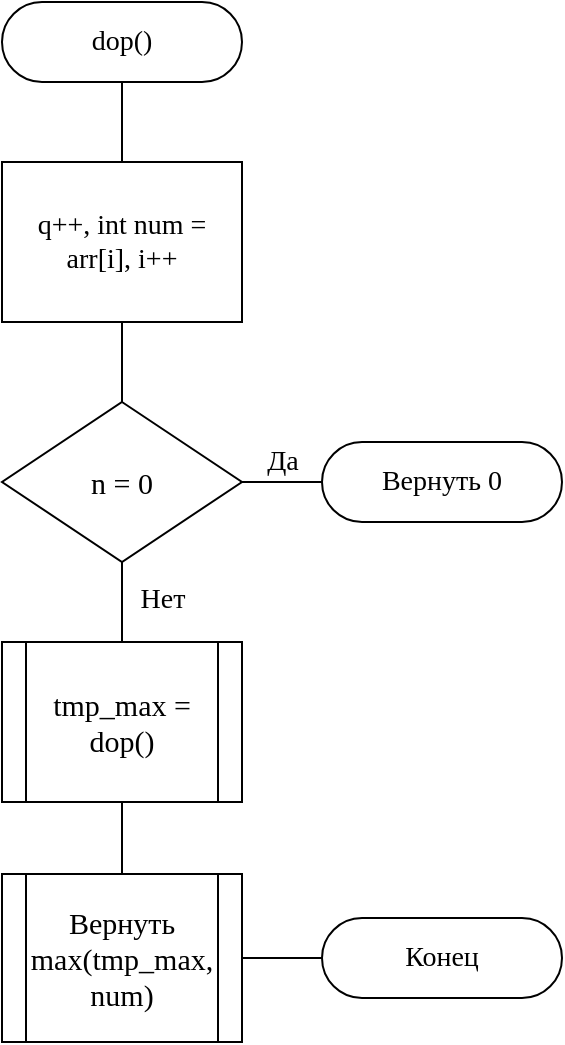 <mxfile version="23.1.5" type="device">
  <diagram name="Страница — 1" id="5aKSt_qhOw6Z1Nbezn-Z">
    <mxGraphModel dx="993" dy="639" grid="1" gridSize="10" guides="1" tooltips="1" connect="1" arrows="1" fold="1" page="1" pageScale="1" pageWidth="649" pageHeight="1011" math="0" shadow="0">
      <root>
        <mxCell id="0" />
        <mxCell id="1" parent="0" />
        <mxCell id="H3CtyR5G66wJu9WSrzPQ-4" style="edgeStyle=orthogonalEdgeStyle;rounded=0;orthogonalLoop=1;jettySize=auto;html=1;exitX=0.5;exitY=0.5;exitDx=0;exitDy=20;exitPerimeter=0;entryX=0.5;entryY=0;entryDx=0;entryDy=0;endArrow=none;endFill=0;fontFamily=Times New Roman;" edge="1" parent="1" source="H3CtyR5G66wJu9WSrzPQ-2" target="H3CtyR5G66wJu9WSrzPQ-3">
          <mxGeometry relative="1" as="geometry" />
        </mxCell>
        <mxCell id="H3CtyR5G66wJu9WSrzPQ-2" value="dop()" style="html=1;dashed=0;whiteSpace=wrap;shape=mxgraph.dfd.start;fontFamily=Times New Roman;fontSize=14;" vertex="1" parent="1">
          <mxGeometry x="40" y="40" width="120" height="40" as="geometry" />
        </mxCell>
        <mxCell id="H3CtyR5G66wJu9WSrzPQ-11" style="edgeStyle=orthogonalEdgeStyle;rounded=0;orthogonalLoop=1;jettySize=auto;html=1;exitX=0.5;exitY=1;exitDx=0;exitDy=0;endArrow=none;endFill=0;" edge="1" parent="1" source="H3CtyR5G66wJu9WSrzPQ-3" target="H3CtyR5G66wJu9WSrzPQ-7">
          <mxGeometry relative="1" as="geometry" />
        </mxCell>
        <mxCell id="H3CtyR5G66wJu9WSrzPQ-3" value="q++, int num = arr[i], i++" style="rounded=0;whiteSpace=wrap;html=1;fontFamily=Times New Roman;fontSize=14;" vertex="1" parent="1">
          <mxGeometry x="40" y="120" width="120" height="80" as="geometry" />
        </mxCell>
        <mxCell id="H3CtyR5G66wJu9WSrzPQ-8" style="edgeStyle=orthogonalEdgeStyle;rounded=0;orthogonalLoop=1;jettySize=auto;html=1;exitX=1;exitY=0.5;exitDx=0;exitDy=0;endArrow=none;endFill=0;" edge="1" parent="1" source="H3CtyR5G66wJu9WSrzPQ-7">
          <mxGeometry relative="1" as="geometry">
            <mxPoint x="200" y="280" as="targetPoint" />
          </mxGeometry>
        </mxCell>
        <mxCell id="H3CtyR5G66wJu9WSrzPQ-10" value="Да" style="edgeLabel;html=1;align=center;verticalAlign=middle;resizable=0;points=[];fontFamily=Times New Roman;fontSize=14;" vertex="1" connectable="0" parent="H3CtyR5G66wJu9WSrzPQ-8">
          <mxGeometry x="-0.013" relative="1" as="geometry">
            <mxPoint y="-10" as="offset" />
          </mxGeometry>
        </mxCell>
        <mxCell id="H3CtyR5G66wJu9WSrzPQ-12" style="edgeStyle=orthogonalEdgeStyle;rounded=0;orthogonalLoop=1;jettySize=auto;html=1;exitX=0.5;exitY=1;exitDx=0;exitDy=0;endArrow=none;endFill=0;" edge="1" parent="1" source="H3CtyR5G66wJu9WSrzPQ-7">
          <mxGeometry relative="1" as="geometry">
            <mxPoint x="100" y="360" as="targetPoint" />
          </mxGeometry>
        </mxCell>
        <mxCell id="H3CtyR5G66wJu9WSrzPQ-13" value="Нет" style="edgeLabel;html=1;align=center;verticalAlign=middle;resizable=0;points=[];fontFamily=Times New Roman;fontSize=14;" vertex="1" connectable="0" parent="H3CtyR5G66wJu9WSrzPQ-12">
          <mxGeometry x="-0.081" y="1" relative="1" as="geometry">
            <mxPoint x="19" as="offset" />
          </mxGeometry>
        </mxCell>
        <mxCell id="H3CtyR5G66wJu9WSrzPQ-7" value="n = 0" style="rhombus;whiteSpace=wrap;html=1;fontFamily=Times New Roman;fontSize=15;" vertex="1" parent="1">
          <mxGeometry x="40" y="240" width="120" height="80" as="geometry" />
        </mxCell>
        <mxCell id="H3CtyR5G66wJu9WSrzPQ-9" value="Вернуть 0" style="html=1;dashed=0;whiteSpace=wrap;shape=mxgraph.dfd.start;fontFamily=Times New Roman;fontSize=14;" vertex="1" parent="1">
          <mxGeometry x="200" y="260" width="120" height="40" as="geometry" />
        </mxCell>
        <mxCell id="H3CtyR5G66wJu9WSrzPQ-16" style="edgeStyle=orthogonalEdgeStyle;rounded=0;orthogonalLoop=1;jettySize=auto;html=1;exitX=0.5;exitY=1;exitDx=0;exitDy=0;entryX=0.5;entryY=0;entryDx=0;entryDy=0;endArrow=none;endFill=0;" edge="1" parent="1" source="H3CtyR5G66wJu9WSrzPQ-14" target="H3CtyR5G66wJu9WSrzPQ-15">
          <mxGeometry relative="1" as="geometry" />
        </mxCell>
        <mxCell id="H3CtyR5G66wJu9WSrzPQ-14" value="tmp_max = dop()" style="shape=process;whiteSpace=wrap;html=1;backgroundOutline=1;fontFamily=Times New Roman;fontSize=15;" vertex="1" parent="1">
          <mxGeometry x="40" y="360" width="120" height="80" as="geometry" />
        </mxCell>
        <mxCell id="H3CtyR5G66wJu9WSrzPQ-15" value="Вернуть max(tmp_max, num)" style="shape=process;whiteSpace=wrap;html=1;backgroundOutline=1;fontFamily=Times New Roman;fontSize=15;" vertex="1" parent="1">
          <mxGeometry x="40" y="476" width="120" height="84" as="geometry" />
        </mxCell>
        <mxCell id="H3CtyR5G66wJu9WSrzPQ-17" value="Конец" style="html=1;dashed=0;whiteSpace=wrap;shape=mxgraph.dfd.start;fontFamily=Times New Roman;fontSize=14;" vertex="1" parent="1">
          <mxGeometry x="200" y="498" width="120" height="40" as="geometry" />
        </mxCell>
        <mxCell id="H3CtyR5G66wJu9WSrzPQ-18" style="edgeStyle=orthogonalEdgeStyle;rounded=0;orthogonalLoop=1;jettySize=auto;html=1;exitX=1;exitY=0.5;exitDx=0;exitDy=0;entryX=0;entryY=0.5;entryDx=0;entryDy=0;entryPerimeter=0;endArrow=none;endFill=0;" edge="1" parent="1" source="H3CtyR5G66wJu9WSrzPQ-15" target="H3CtyR5G66wJu9WSrzPQ-17">
          <mxGeometry relative="1" as="geometry" />
        </mxCell>
      </root>
    </mxGraphModel>
  </diagram>
</mxfile>
